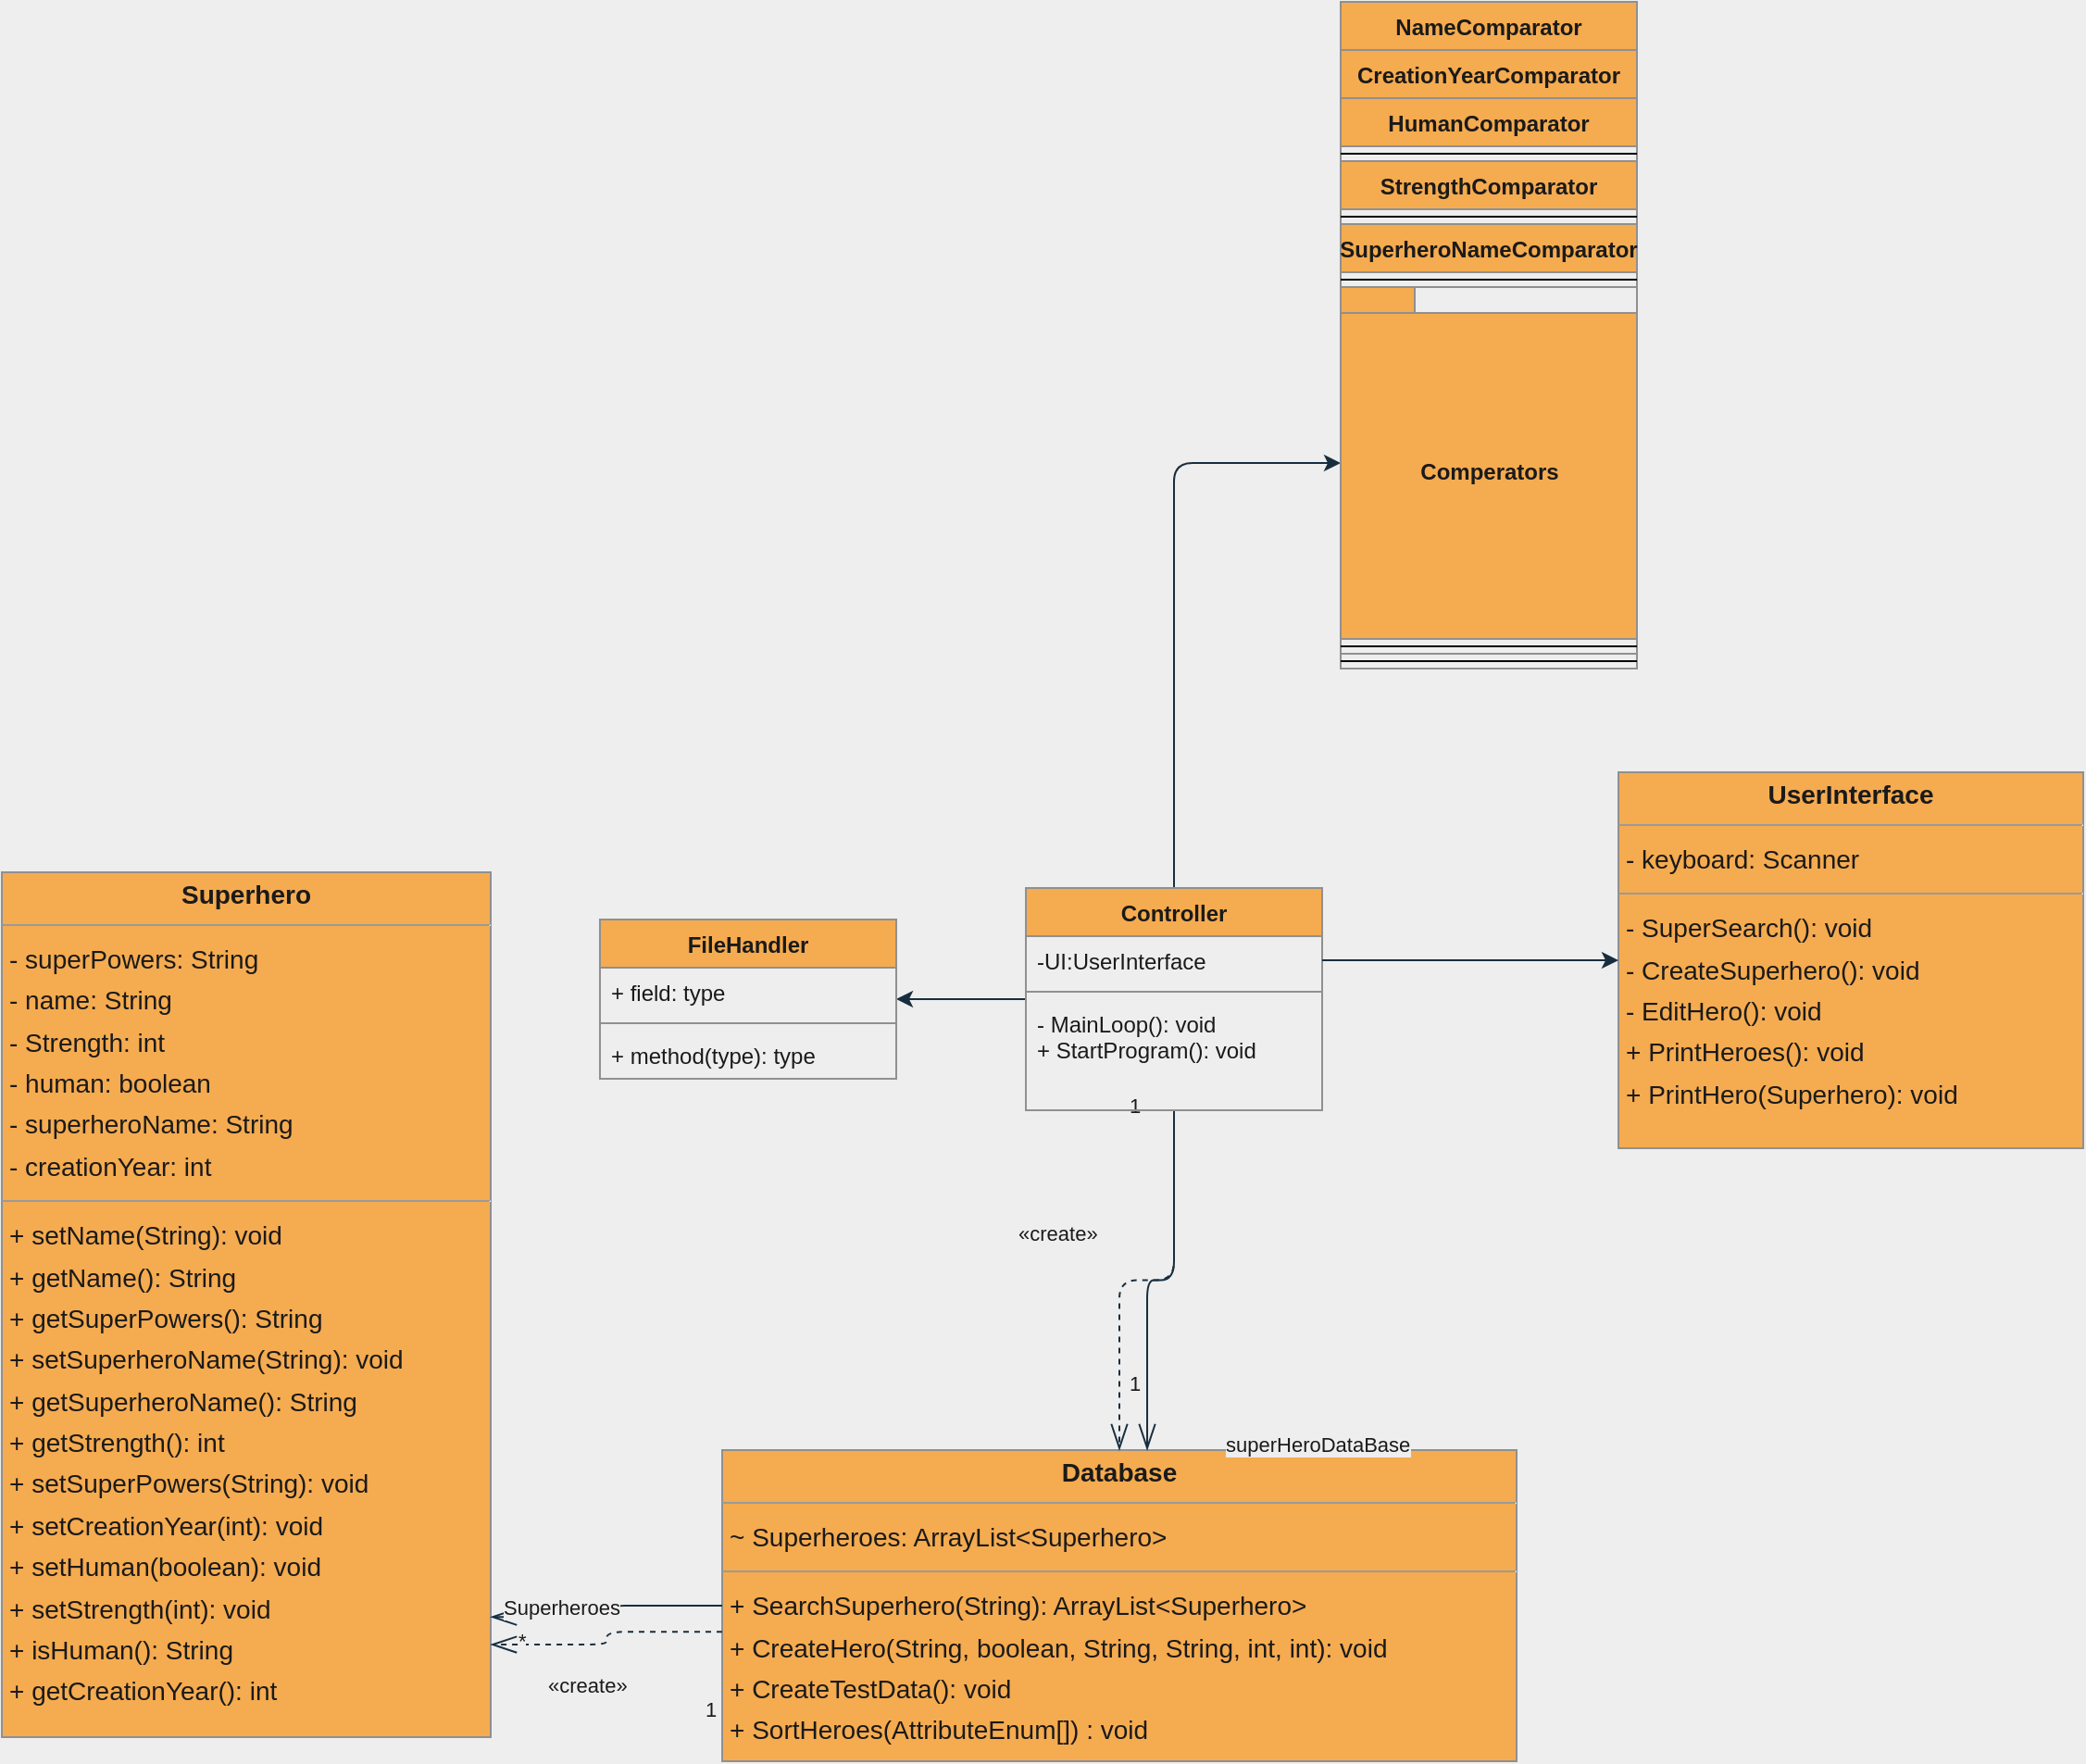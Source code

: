 <mxfile version="15.5.4" type="embed"><diagram id="Ut_Aun23vmg7Csn7ZwdK" name="Page-1"><mxGraphModel dx="2674" dy="1316" grid="1" gridSize="10" guides="1" tooltips="1" connect="1" arrows="1" fold="1" page="0" pageScale="1" pageWidth="850" pageHeight="1100" background="#EEEEEE" math="0" shadow="0"><root><mxCell id="0"/><mxCell id="1" parent="0"/><mxCell id="node2" value="&lt;p style=&quot;margin:0px;margin-top:4px;text-align:center;&quot;&gt;&lt;b&gt;Database&lt;/b&gt;&lt;/p&gt;&lt;hr size=&quot;1&quot;&gt;&lt;p style=&quot;margin:0 0 0 4px;line-height:1.6;&quot;&gt;~ Superheroes: ArrayList&amp;lt;Superhero&amp;gt;&lt;/p&gt;&lt;hr size=&quot;1&quot;&gt;&lt;p style=&quot;margin:0 0 0 4px;line-height:1.6;&quot;&gt;+ SearchSuperhero(String): ArrayList&amp;lt;Superhero&amp;gt;&lt;br&gt;+ CreateHero(String, boolean, String, String, int, int): void&lt;br&gt;+ CreateTestData(): void&lt;/p&gt;&lt;p style=&quot;margin:0 0 0 4px;line-height:1.6;&quot;&gt;+ SortHeroes(AttributeEnum[]) : void&lt;/p&gt;" style="verticalAlign=top;align=left;overflow=fill;fontSize=14;fontFamily=Helvetica;html=1;shadow=0;comic=0;labelBackgroundColor=none;strokeWidth=1;fillColor=#F5AB50;strokeColor=#909090;fontColor=#1A1A1A;" parent="1" vertex="1"><mxGeometry x="306" y="392" width="429" height="168" as="geometry"/></mxCell><mxCell id="node3" value="&lt;p style=&quot;margin:0px;margin-top:4px;text-align:center;&quot;&gt;&lt;b&gt;Superhero&lt;/b&gt;&lt;/p&gt;&lt;hr size=&quot;1&quot;/&gt;&lt;p style=&quot;margin:0 0 0 4px;line-height:1.6;&quot;&gt;- superPowers: String&lt;br/&gt;- name: String&lt;br/&gt;- Strength: int&lt;br/&gt;- human: boolean&lt;br/&gt;- superheroName: String&lt;br/&gt;- creationYear: int&lt;/p&gt;&lt;hr size=&quot;1&quot;/&gt;&lt;p style=&quot;margin:0 0 0 4px;line-height:1.6;&quot;&gt;+ setName(String): void&lt;br/&gt;+ getName(): String&lt;br/&gt;+ getSuperPowers(): String&lt;br/&gt;+ setSuperheroName(String): void&lt;br/&gt;+ getSuperheroName(): String&lt;br/&gt;+ getStrength(): int&lt;br/&gt;+ setSuperPowers(String): void&lt;br/&gt;+ setCreationYear(int): void&lt;br/&gt;+ setHuman(boolean): void&lt;br/&gt;+ setStrength(int): void&lt;br/&gt;+ isHuman(): String&lt;br/&gt;+ getCreationYear(): int&lt;/p&gt;" style="verticalAlign=top;align=left;overflow=fill;fontSize=14;fontFamily=Helvetica;html=1;shadow=0;comic=0;labelBackgroundColor=none;strokeWidth=1;fillColor=#F5AB50;strokeColor=#909090;fontColor=#1A1A1A;" parent="1" vertex="1"><mxGeometry x="-83" y="80" width="264" height="467" as="geometry"/></mxCell><mxCell id="node0" value="&lt;p style=&quot;margin:0px;margin-top:4px;text-align:center;&quot;&gt;&lt;b&gt;UserInterface&lt;/b&gt;&lt;/p&gt;&lt;hr size=&quot;1&quot;&gt;&lt;p style=&quot;margin:0 0 0 4px;line-height:1.6;&quot;&gt;- keyboard: Scanner&lt;/p&gt;&lt;hr size=&quot;1&quot;&gt;&lt;p style=&quot;margin:0 0 0 4px;line-height:1.6;&quot;&gt;- SuperSearch(): void&lt;br&gt;- CreateSuperhero(): void&lt;br&gt;- EditHero(): void&lt;br&gt;+ PrintHeroes(): void&lt;br&gt;+ PrintHero(Superhero): void&lt;/p&gt;" style="verticalAlign=top;align=left;overflow=fill;fontSize=14;fontFamily=Helvetica;html=1;shadow=0;comic=0;labelBackgroundColor=none;strokeWidth=1;fillColor=#F5AB50;strokeColor=#909090;fontColor=#1A1A1A;" parent="1" vertex="1"><mxGeometry x="790" y="26" width="251" height="203" as="geometry"/></mxCell><mxCell id="edge2" value="" style="html=1;edgeStyle=orthogonalEdgeStyle;dashed=1;startArrow=none;endArrow=openThin;endSize=12;strokeColor=#182E3E;exitX=0.000;exitY=0.584;exitDx=0;exitDy=0;entryX=1.000;entryY=0.893;entryDx=0;entryDy=0;fontColor=#1A1A1A;labelBackgroundColor=#EEEEEE;" parent="1" source="node2" target="node3" edge="1"><mxGeometry width="50" height="50" relative="1" as="geometry"><Array as="points"/></mxGeometry></mxCell><mxCell id="label14" value="«create»" style="edgeLabel;resizable=0;html=1;align=left;verticalAlign=top;strokeColor=#909090;fontColor=#1A1A1A;labelBackgroundColor=#EEEEEE;" parent="edge2" vertex="1" connectable="0"><mxGeometry x="210" y="506" as="geometry"/></mxCell><mxCell id="edge3" value="" style="html=1;edgeStyle=orthogonalEdgeStyle;dashed=0;startArrow=diamondThinstartSize=12;endArrow=openThin;endSize=12;strokeColor=#182E3E;exitX=0.000;exitY=0.500;exitDx=0;exitDy=0;entryX=1.000;entryY=0.861;entryDx=0;entryDy=0;fontColor=#1A1A1A;labelBackgroundColor=#EEEEEE;" parent="1" source="node2" target="node3" edge="1"><mxGeometry width="50" height="50" relative="1" as="geometry"><Array as="points"/></mxGeometry></mxCell><mxCell id="label18" value="1" style="edgeLabel;resizable=0;html=1;align=left;verticalAlign=top;strokeColor=#909090;fontColor=#1A1A1A;labelBackgroundColor=#EEEEEE;" parent="edge3" vertex="1" connectable="0"><mxGeometry x="295" y="519" as="geometry"/></mxCell><mxCell id="label22" value="*" style="edgeLabel;resizable=0;html=1;align=left;verticalAlign=top;strokeColor=#909090;fontColor=#1A1A1A;labelBackgroundColor=#EEEEEE;" parent="edge3" vertex="1" connectable="0"><mxGeometry x="194" y="482" as="geometry"/></mxCell><mxCell id="label23" value="Superheroes" style="edgeLabel;resizable=0;html=1;align=left;verticalAlign=top;strokeColor=#909090;fontColor=#1A1A1A;labelBackgroundColor=#EEEEEE;" parent="edge3" vertex="1" connectable="0"><mxGeometry x="186" y="464" as="geometry"/></mxCell><mxCell id="edge1" value="" style="html=1;edgeStyle=orthogonalEdgeStyle;dashed=1;startArrow=none;endArrow=openThin;endSize=12;strokeColor=#182E3E;entryX=0.500;entryY=0.000;entryDx=0;entryDy=0;fontColor=#1A1A1A;labelBackgroundColor=#EEEEEE;" parent="1" source="AU2eVkj6ppNsX2K-aY-4-1" target="node2" edge="1"><mxGeometry width="50" height="50" relative="1" as="geometry"><Array as="points"/></mxGeometry></mxCell><mxCell id="label8" value="«create»" style="edgeLabel;resizable=0;html=1;align=left;verticalAlign=top;strokeColor=#909090;fontColor=#1A1A1A;labelBackgroundColor=#EEEEEE;" parent="edge1" vertex="1" connectable="0"><mxGeometry x="464" y="262" as="geometry"/></mxCell><mxCell id="edge4" value="" style="html=1;edgeStyle=orthogonalEdgeStyle;dashed=0;startArrow=diamondThinstartSize=12;endArrow=openThin;endSize=12;strokeColor=#182E3E;entryX=0.535;entryY=0.000;entryDx=0;entryDy=0;fontColor=#1A1A1A;labelBackgroundColor=#EEEEEE;" parent="1" source="AU2eVkj6ppNsX2K-aY-4-1" target="node2" edge="1"><mxGeometry width="50" height="50" relative="1" as="geometry"><Array as="points"/></mxGeometry></mxCell><mxCell id="label24" value="1" style="edgeLabel;resizable=0;html=1;align=left;verticalAlign=top;strokeColor=#909090;fontColor=#1A1A1A;labelBackgroundColor=#EEEEEE;" parent="edge4" vertex="1" connectable="0"><mxGeometry x="524" y="193" as="geometry"/></mxCell><mxCell id="label28" value="1" style="edgeLabel;resizable=0;html=1;align=left;verticalAlign=top;strokeColor=#909090;fontColor=#1A1A1A;labelBackgroundColor=#EEEEEE;" parent="edge4" vertex="1" connectable="0"><mxGeometry x="524" y="343" as="geometry"/></mxCell><mxCell id="label29" value="superHeroDataBase" style="edgeLabel;resizable=0;html=1;align=left;verticalAlign=top;strokeColor=#909090;fontColor=#1A1A1A;labelBackgroundColor=#EEEEEE;" parent="edge4" vertex="1" connectable="0"><mxGeometry x="576" y="376" as="geometry"/></mxCell><mxCell id="6" style="edgeStyle=orthogonalEdgeStyle;orthogonalLoop=1;jettySize=auto;html=1;strokeColor=#182E3E;fontColor=#1A1A1A;labelBackgroundColor=#EEEEEE;" parent="1" source="AU2eVkj6ppNsX2K-aY-4-1" target="2" edge="1"><mxGeometry relative="1" as="geometry"/></mxCell><mxCell id="25" style="edgeStyle=orthogonalEdgeStyle;curved=0;rounded=1;sketch=0;orthogonalLoop=1;jettySize=auto;html=1;fontColor=#1A1A1A;strokeColor=#182E3E;" edge="1" parent="1" source="AU2eVkj6ppNsX2K-aY-4-1" target="24"><mxGeometry relative="1" as="geometry"><Array as="points"><mxPoint x="550" y="-141"/></Array></mxGeometry></mxCell><mxCell id="AU2eVkj6ppNsX2K-aY-4-1" value="Controller" style="swimlane;fontStyle=1;align=center;verticalAlign=top;childLayout=stackLayout;horizontal=1;startSize=26;horizontalStack=0;resizeParent=1;resizeParentMax=0;resizeLast=0;collapsible=1;marginBottom=0;fillColor=#F5AB50;strokeColor=#909090;fontColor=#1A1A1A;" parent="1" vertex="1"><mxGeometry x="470" y="88.5" width="160" height="120" as="geometry"/></mxCell><mxCell id="AU2eVkj6ppNsX2K-aY-4-2" value="-UI:UserInterface" style="text;strokeColor=none;fillColor=none;align=left;verticalAlign=top;spacingLeft=4;spacingRight=4;overflow=hidden;rotatable=0;points=[[0,0.5],[1,0.5]];portConstraint=eastwest;fontColor=#1A1A1A;" parent="AU2eVkj6ppNsX2K-aY-4-1" vertex="1"><mxGeometry y="26" width="160" height="26" as="geometry"/></mxCell><mxCell id="AU2eVkj6ppNsX2K-aY-4-3" value="" style="line;strokeWidth=1;fillColor=none;align=left;verticalAlign=middle;spacingTop=-1;spacingLeft=3;spacingRight=3;rotatable=0;labelPosition=right;points=[];portConstraint=eastwest;strokeColor=#909090;fontColor=#1A1A1A;labelBackgroundColor=#EEEEEE;" parent="AU2eVkj6ppNsX2K-aY-4-1" vertex="1"><mxGeometry y="52" width="160" height="8" as="geometry"/></mxCell><mxCell id="AU2eVkj6ppNsX2K-aY-4-4" value="- MainLoop(): void&#10;+ StartProgram(): void" style="text;strokeColor=none;fillColor=none;align=left;verticalAlign=top;spacingLeft=4;spacingRight=4;overflow=hidden;rotatable=0;points=[[0,0.5],[1,0.5]];portConstraint=eastwest;fontColor=#1A1A1A;" parent="AU2eVkj6ppNsX2K-aY-4-1" vertex="1"><mxGeometry y="60" width="160" height="60" as="geometry"/></mxCell><mxCell id="AU2eVkj6ppNsX2K-aY-4-5" style="edgeStyle=orthogonalEdgeStyle;orthogonalLoop=1;jettySize=auto;html=1;strokeColor=#182E3E;fontColor=#1A1A1A;labelBackgroundColor=#EEEEEE;" parent="1" source="AU2eVkj6ppNsX2K-aY-4-2" target="node0" edge="1"><mxGeometry relative="1" as="geometry"/></mxCell><mxCell id="2" value="FileHandler" style="swimlane;fontStyle=1;align=center;verticalAlign=top;childLayout=stackLayout;horizontal=1;startSize=26;horizontalStack=0;resizeParent=1;resizeParentMax=0;resizeLast=0;collapsible=1;marginBottom=0;fillColor=#F5AB50;strokeColor=#909090;fontColor=#1A1A1A;" parent="1" vertex="1"><mxGeometry x="240" y="105.5" width="160" height="86" as="geometry"/></mxCell><mxCell id="3" value="+ field: type" style="text;strokeColor=none;fillColor=none;align=left;verticalAlign=top;spacingLeft=4;spacingRight=4;overflow=hidden;rotatable=0;points=[[0,0.5],[1,0.5]];portConstraint=eastwest;fontColor=#1A1A1A;" parent="2" vertex="1"><mxGeometry y="26" width="160" height="26" as="geometry"/></mxCell><mxCell id="4" value="" style="line;strokeWidth=1;fillColor=none;align=left;verticalAlign=middle;spacingTop=-1;spacingLeft=3;spacingRight=3;rotatable=0;labelPosition=right;points=[];portConstraint=eastwest;strokeColor=#909090;fontColor=#1A1A1A;labelBackgroundColor=#EEEEEE;" parent="2" vertex="1"><mxGeometry y="52" width="160" height="8" as="geometry"/></mxCell><mxCell id="5" value="+ method(type): type" style="text;strokeColor=none;fillColor=none;align=left;verticalAlign=top;spacingLeft=4;spacingRight=4;overflow=hidden;rotatable=0;points=[[0,0.5],[1,0.5]];portConstraint=eastwest;fontColor=#1A1A1A;" parent="2" vertex="1"><mxGeometry y="60" width="160" height="26" as="geometry"/></mxCell><mxCell id="7" value="NameComparator" style="swimlane;fontStyle=1;align=center;verticalAlign=top;childLayout=stackLayout;horizontal=1;startSize=26;horizontalStack=0;resizeParent=1;resizeParentMax=0;resizeLast=0;collapsible=1;marginBottom=0;rounded=0;sketch=0;fontColor=#1A1A1A;strokeColor=#909090;fillColor=#F5AB50;" vertex="1" parent="1"><mxGeometry x="640" y="-390" width="160" height="360" as="geometry"/></mxCell><mxCell id="13" value="CreationYearComparator" style="swimlane;fontStyle=1;align=center;verticalAlign=top;childLayout=stackLayout;horizontal=1;startSize=26;horizontalStack=0;resizeParent=1;resizeParentMax=0;resizeLast=0;collapsible=1;marginBottom=0;rounded=0;sketch=0;fontColor=#1A1A1A;strokeColor=#909090;fillColor=#F5AB50;" vertex="1" parent="7"><mxGeometry y="26" width="160" height="326" as="geometry"/></mxCell><mxCell id="11" value="HumanComparator" style="swimlane;fontStyle=1;align=center;verticalAlign=top;childLayout=stackLayout;horizontal=1;startSize=26;horizontalStack=0;resizeParent=1;resizeParentMax=0;resizeLast=0;collapsible=1;marginBottom=0;rounded=0;sketch=0;fontColor=#1A1A1A;strokeColor=#909090;fillColor=#F5AB50;" vertex="1" parent="13"><mxGeometry y="26" width="160" height="292" as="geometry"/></mxCell><mxCell id="12" value="" style="line;strokeWidth=1;fillColor=none;align=left;verticalAlign=middle;spacingTop=-1;spacingLeft=3;spacingRight=3;rotatable=0;labelPosition=right;points=[];portConstraint=eastwest;rounded=0;sketch=0;fontColor=#1A1A1A;" vertex="1" parent="11"><mxGeometry y="26" width="160" height="8" as="geometry"/></mxCell><mxCell id="15" value="StrengthComparator" style="swimlane;fontStyle=1;align=center;verticalAlign=top;childLayout=stackLayout;horizontal=1;startSize=26;horizontalStack=0;resizeParent=1;resizeParentMax=0;resizeLast=0;collapsible=1;marginBottom=0;rounded=0;sketch=0;fontColor=#1A1A1A;strokeColor=#909090;fillColor=#F5AB50;" vertex="1" parent="11"><mxGeometry y="34" width="160" height="34" as="geometry"/></mxCell><mxCell id="16" value="" style="line;strokeWidth=1;fillColor=none;align=left;verticalAlign=middle;spacingTop=-1;spacingLeft=3;spacingRight=3;rotatable=0;labelPosition=right;points=[];portConstraint=eastwest;rounded=0;sketch=0;fontColor=#1A1A1A;" vertex="1" parent="15"><mxGeometry y="26" width="160" height="8" as="geometry"/></mxCell><mxCell id="22" value="SuperheroNameComparator" style="swimlane;fontStyle=1;align=center;verticalAlign=top;childLayout=stackLayout;horizontal=1;startSize=26;horizontalStack=0;resizeParent=1;resizeParentMax=0;resizeLast=0;collapsible=1;marginBottom=0;rounded=0;sketch=0;fontColor=#1A1A1A;strokeColor=#909090;fillColor=#F5AB50;" vertex="1" parent="11"><mxGeometry y="68" width="160" height="34" as="geometry"/></mxCell><mxCell id="23" value="" style="line;strokeWidth=1;fillColor=none;align=left;verticalAlign=middle;spacingTop=-1;spacingLeft=3;spacingRight=3;rotatable=0;labelPosition=right;points=[];portConstraint=eastwest;rounded=0;sketch=0;fontColor=#1A1A1A;" vertex="1" parent="22"><mxGeometry y="26" width="160" height="8" as="geometry"/></mxCell><mxCell id="24" value="Comperators" style="shape=folder;fontStyle=1;spacingTop=10;tabWidth=40;tabHeight=14;tabPosition=left;html=1;rounded=0;sketch=0;fontColor=#1A1A1A;strokeColor=#909090;fillColor=#F5AB50;" vertex="1" parent="11"><mxGeometry y="102" width="160" height="190" as="geometry"/></mxCell><mxCell id="14" value="" style="line;strokeWidth=1;fillColor=none;align=left;verticalAlign=middle;spacingTop=-1;spacingLeft=3;spacingRight=3;rotatable=0;labelPosition=right;points=[];portConstraint=eastwest;rounded=0;sketch=0;fontColor=#1A1A1A;" vertex="1" parent="13"><mxGeometry y="318" width="160" height="8" as="geometry"/></mxCell><mxCell id="9" value="" style="line;strokeWidth=1;fillColor=none;align=left;verticalAlign=middle;spacingTop=-1;spacingLeft=3;spacingRight=3;rotatable=0;labelPosition=right;points=[];portConstraint=eastwest;rounded=0;sketch=0;fontColor=#1A1A1A;" vertex="1" parent="7"><mxGeometry y="352" width="160" height="8" as="geometry"/></mxCell></root></mxGraphModel></diagram></mxfile>